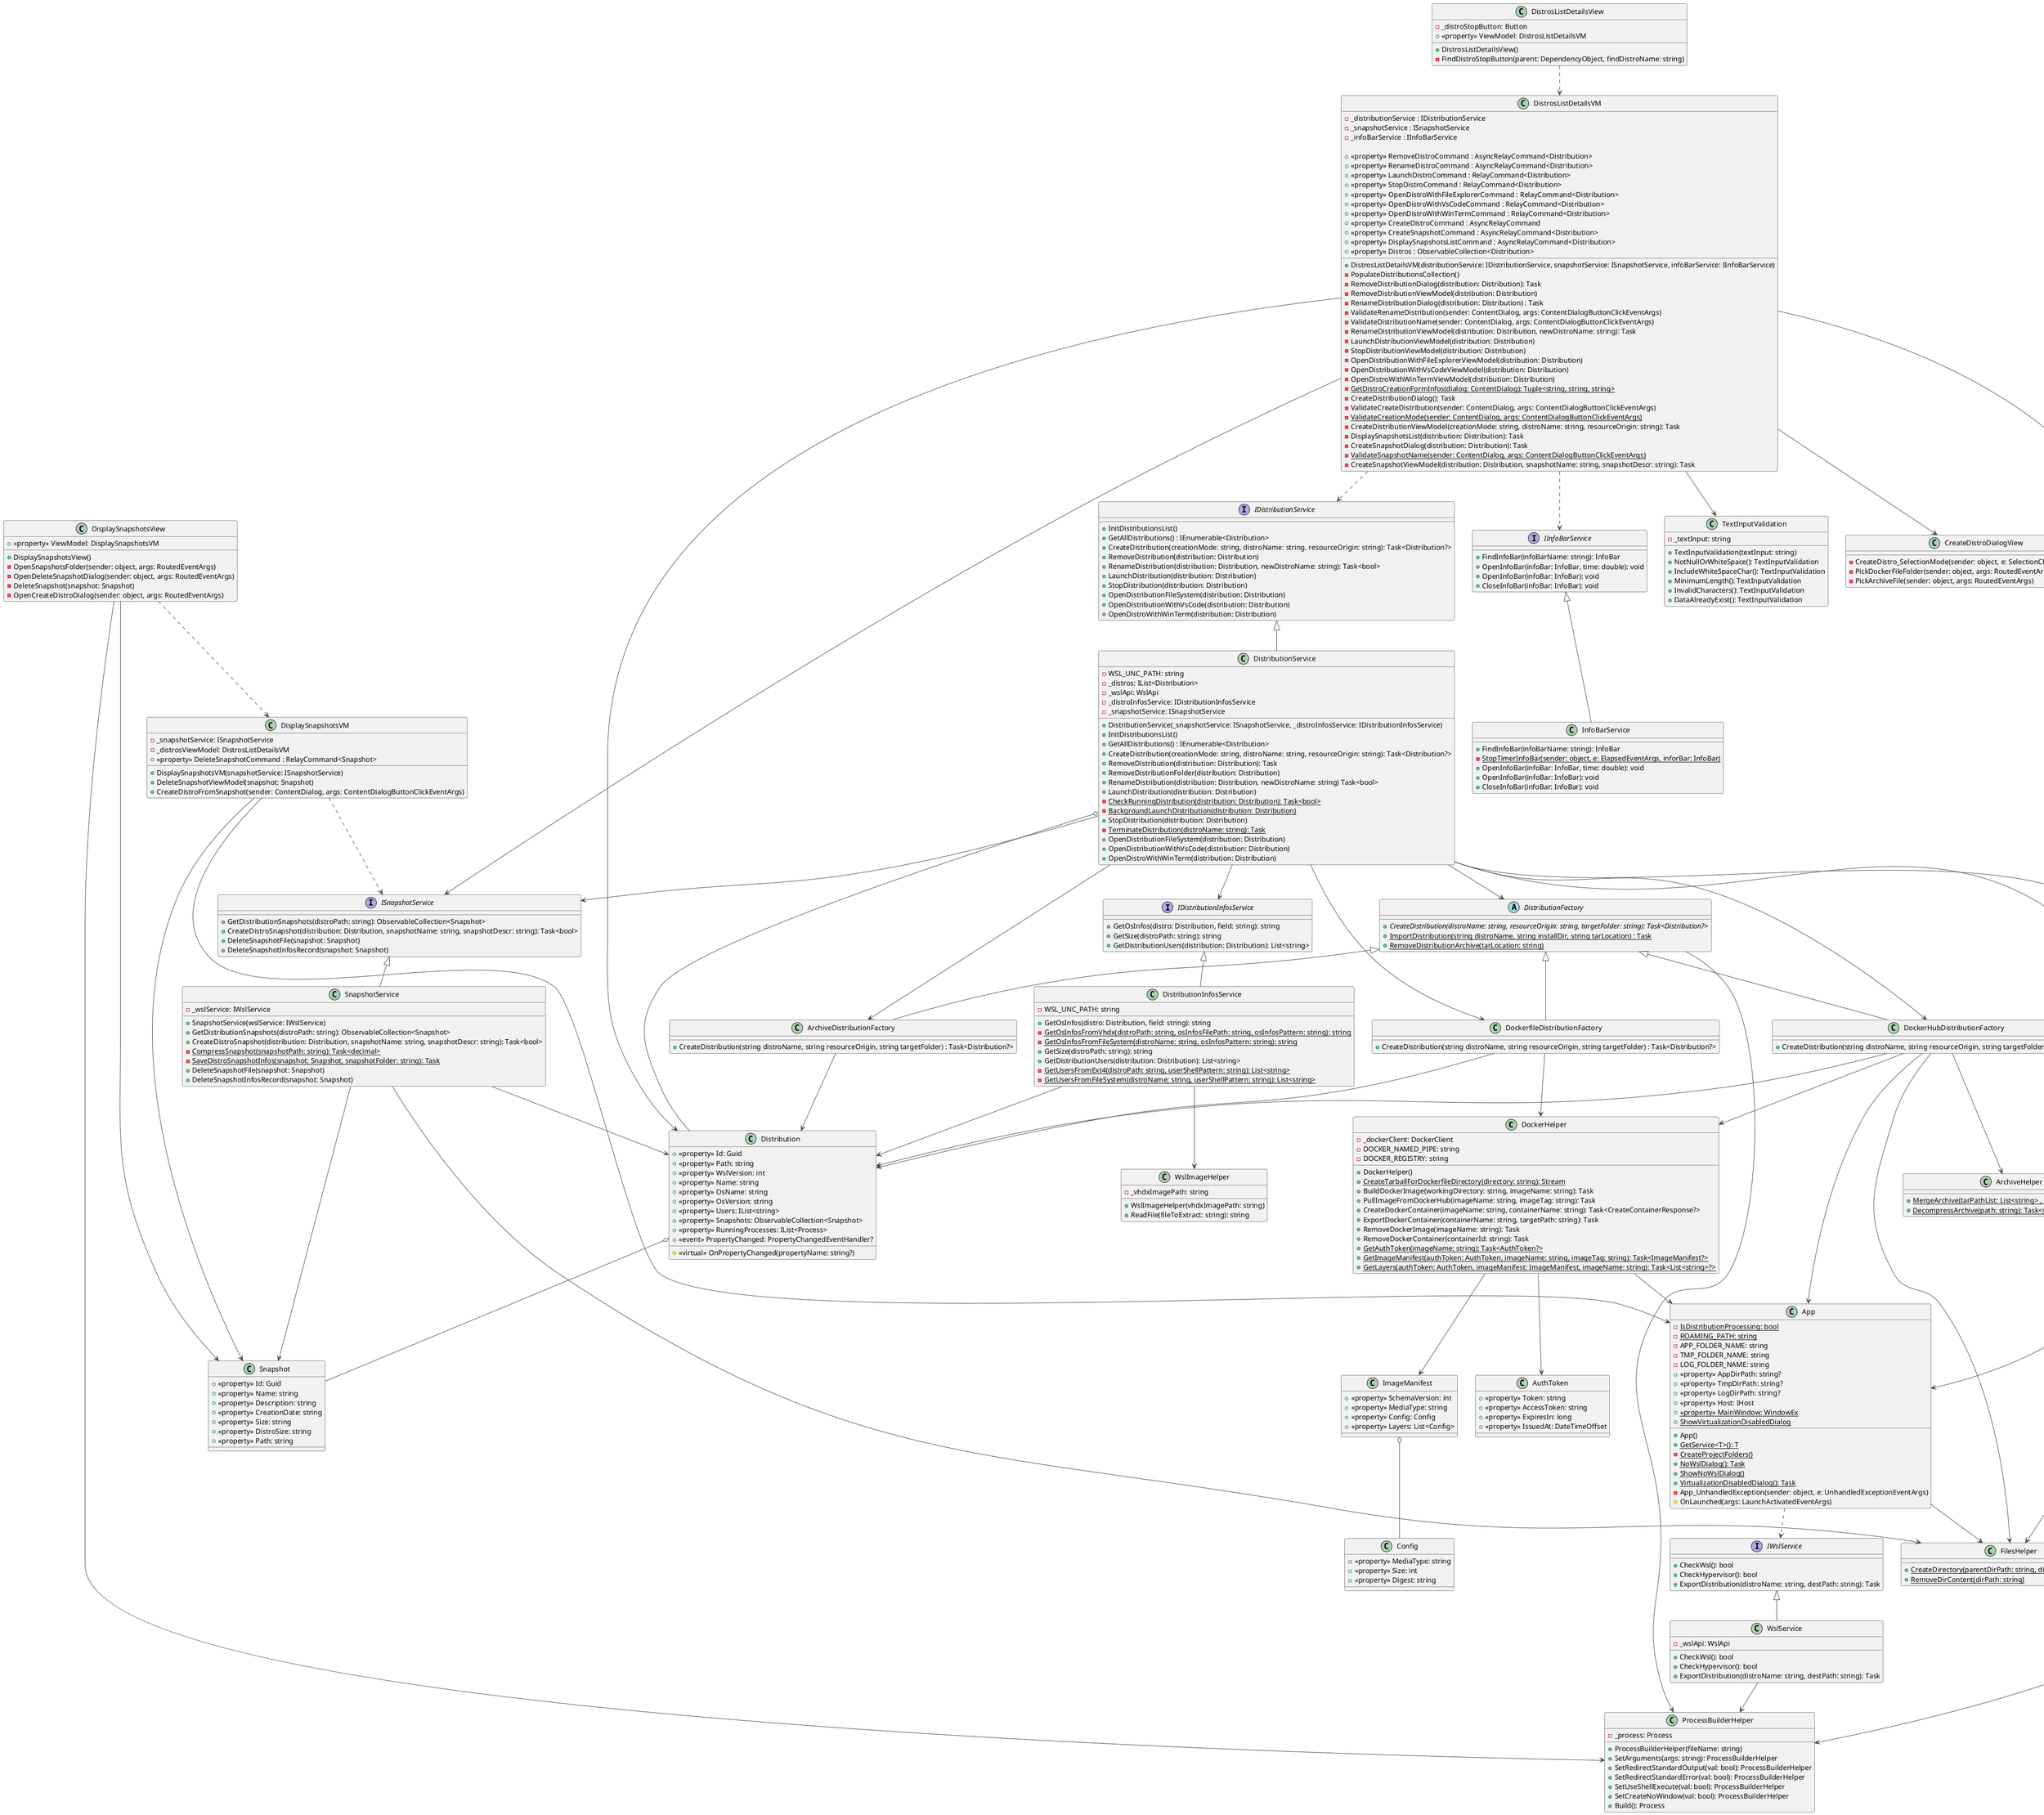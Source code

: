 ﻿@startuml
'https://plantuml.com/class-diagram

!theme vibrant

DockerHelper --> AuthToken
DockerHelper --> ImageManifest
DockerHelper --> App

DistributionFactory <|-- ArchiveDistributionFactory
DistributionFactory <|-- DockerfileDistributionFactory
DistributionFactory <|-- DockerHubDistributionFactory
DistributionFactory --> ProcessBuilderHelper

ArchiveDistributionFactory --> Distribution
DockerfileDistributionFactory --> DockerHelper
DockerfileDistributionFactory --> Distribution
DockerHubDistributionFactory --> DockerHelper
DockerHubDistributionFactory --> Distribution
DockerHubDistributionFactory --> FilesHelper
DockerHubDistributionFactory --> ArchiveHelper
DockerHubDistributionFactory --> App

IDistributionService <|-- DistributionService
DistributionService o-- Distribution
DistributionService --> ProcessBuilderHelper
DistributionService --> FilesHelper
DistributionService --> DistributionFactory
DistributionService --> ArchiveDistributionFactory
DistributionService --> DockerfileDistributionFactory
DistributionService --> DockerHubDistributionFactory
DistributionService --> IDistributionInfosService
DistributionService --> ISnapshotService

IDistributionInfosService <|-- DistributionInfosService
DistributionInfosService --> WslImageHelper
DistributionInfosService --> Distribution

ISnapshotService <|-- SnapshotService
SnapshotService --> FilesHelper
SnapshotService --> Distribution
SnapshotService --> Snapshot

IInfoBarService <|-- InfoBarService

IWslService <|-- WslService
WslService --> ProcessBuilderHelper

Distribution o-- Snapshot
ImageManifest o-- Config


DistrosListDetailsVM ..> IInfoBarService
DistrosListDetailsVM ..> IDistributionService
DistrosListDetailsVM --> TextInputValidation
DistrosListDetailsVM --> Distribution
DistrosListDetailsVM --> App
DistrosListDetailsVM --> CreateDistroDialogView
DistrosListDetailsVM --> ISnapshotService

DisplaySnapshotsVM --> Snapshot
DisplaySnapshotsVM ..> ISnapshotService
DisplaySnapshotsVM --> App

DistrosListDetailsView ..> DistrosListDetailsVM

DisplaySnapshotsView --> ProcessBuilderHelper
DisplaySnapshotsView ..> DisplaySnapshotsVM
DisplaySnapshotsView --> Snapshot


App ..> IWslService
App --> FilesHelper


'--------------Helpers--------------'
class ArchiveHelper{
    + {static} MergeArchive(tarPathList: List<string> , destPath: string): Task
    + {static} DecompressArchive(path: string): Task<string?>
}
class FilesHelper{
    + {static} CreateDirectory(parentDirPath: string, dirName: string): string?
    + {static} RemoveDirContent(dirPath: string)
}
class ProcessBuilderHelper
{
    - _process: Process
    + ProcessBuilderHelper(fileName: string)
    + SetArguments(args: string): ProcessBuilderHelper
    + SetRedirectStandardOutput(val: bool): ProcessBuilderHelper
    + SetRedirectStandardError(val: bool): ProcessBuilderHelper
    + SetUseShellExecute(val: bool): ProcessBuilderHelper
    + SetCreateNoWindow(val: bool): ProcessBuilderHelper
    + Build(): Process
}

class DockerHelper {
  - _dockerClient: DockerClient
  - DOCKER_NAMED_PIPE: string
  - DOCKER_REGISTRY: string
  + DockerHelper()
  + {static} CreateTarballForDockerfileDirectory(directory: string): Stream
  + BuildDockerImage(workingDirectory: string, imageName: string): Task
  + PullImageFromDockerHub(imageName: string, imageTag: string): Task
  + CreateDockerContainer(imageName: string, containerName: string): Task<CreateContainerResponse?>
  + ExportDockerContainer(containerName: string, targetPath: string): Task
  + RemoveDockerImage(imageName: string): Task
  + RemoveDockerContainer(containerId: string): Task
  + {static} GetAuthToken(imageName: string): Task<AuthToken?>
  + {static} GetImageManifest(authToken: AuthToken, imageName: string, imageTag: string): Task<ImageManifest?>
  + {static} GetLayers(authToken: AuthToken, imageManifest: ImageManifest, imageName: string): Task<List<string>?>
}

class TextInputValidation
{
    - _textInput: string
    + TextInputValidation(textInput: string)
    + NotNullOrWhiteSpace(): TextInputValidation
    + IncludeWhiteSpaceChar(): TextInputValidation
    + MinimumLength(): TextInputValidation
    + InvalidCharacters(): TextInputValidation
    + DataAlreadyExist(): TextInputValidation
}

class WslImageHelper {
  - _vhdxImagePath: string
  + WslImageHelper(vhdxImagePath: string)
  + ReadFile(fileToExtract: string): string
}

'--------------Models--------------'

class Distribution
{
    + <<property>> Id: Guid
    + <<property>> Path: string
    + <<property>> WslVersion: int
    + <<property>> Name: string
    + <<property>> OsName: string
    + <<property>> OsVersion: string
    + <<property>> Users: IList<string>
    + <<property>> Snapshots: ObservableCollection<Snapshot>
    + <<property>> RunningProcesses: IList<Process>
    + <<event>> PropertyChanged: PropertyChangedEventHandler?
    # <<virtual>> OnPropertyChanged(propertyName: string?)
}

class Snapshot
{
    + <<property>> Id: Guid
    + <<property>> Name: string
    + <<property>> Description: string
    + <<property>> CreationDate: string
    + <<property>> Size: string
    + <<property>> DistroSize: string
    + <<property>> Path: string
}

class AuthToken
{
    + <<property>> Token: string
    + <<property>> AccessToken: string
    + <<property>> ExpiresIn: long
    + <<property>> IssuedAt: DateTimeOffset
}

class ImageManifest
{
    + <<property>> SchemaVersion: int
    + <<property>> MediaType: string
    + <<property>> Config: Config
    + <<property>> Layers: List<Config>
}

class Config
{
    + <<property>> MediaType: string
    + <<property>> Size: int
    + <<property>> Digest: string
}


'--------------Services--------------'

interface IDistributionService 
{
	+ InitDistributionsList()
	+ GetAllDistributions() : IEnumerable<Distribution>
	+ CreateDistribution(creationMode: string, distroName: string, resourceOrigin: string): Task<Distribution?>
	+ RemoveDistribution(distribution: Distribution)
	+ RenameDistribution(distribution: Distribution, newDistroName: string): Task<bool>
	+ LaunchDistribution(distribution: Distribution)
	+ StopDistribution(distribution: Distribution)
	+ OpenDistributionFileSystem(distribution: Distribution)
	+ OpenDistributionWithVsCode(distribution: Distribution)
	+ OpenDistroWithWinTerm(distribution: Distribution)
}

class DistributionService 
{
	- WSL_UNC_PATH: string
	- _distros: IList<Distribution>
	- _wslApi: WslApi
	- _distroInfosService: IDistributionInfosService
	- _snapshotService: ISnapshotService
	+ DistributionService(_snapshotService: ISnapshotService, _distroInfosService: IDistributionInfosService)
	+ InitDistributionsList()
	+ GetAllDistributions() : IEnumerable<Distribution>
	+ CreateDistribution(creationMode: string, distroName: string, resourceOrigin: string): Task<Distribution?>
	+ RemoveDistribution(distribution: Distribution): Task
	+ RemoveDistributionFolder(distribution: Distribution)
	+ RenameDistribution(distribution: Distribution, newDistroName: string) Task<bool>
	+ LaunchDistribution(distribution: Distribution)
	- {static} CheckRunningDistribution(distribution: Distribution): Task<bool>
	- {static} BackgroundLaunchDistribution(distribution: Distribution)
	+ StopDistribution(distribution: Distribution)
	- {static} TerminateDistribution(distroName: string): Task
	+ OpenDistributionFileSystem(distribution: Distribution)
	+ OpenDistributionWithVsCode(distribution: Distribution)
	+ OpenDistroWithWinTerm(distribution: Distribution)
}

interface IDistributionInfosService 
{
	+ GetOsInfos(distro: Distribution, field: string): string
	+ GetSize(distroPath: string): string
	+ GetDistributionUsers(distribution: Distribution): List<string>
}

class DistributionInfosService 
{
    - WSL_UNC_PATH: string
	+ GetOsInfos(distro: Distribution, field: string): string
	- {static} GetOsInfosFromVhdx(distroPath: string, osInfosFilePath: string, osInfosPattern: string): string
	- {static} GetOsInfosFromFileSystem(distroName: string, osInfosPattern: string): string
	+ GetSize(distroPath: string): string
	+ GetDistributionUsers(distribution: Distribution): List<string>
	- {static} GetUsersFromExt4(distroPath: string, userShellPattern: string): List<string>
	- {static} GetUsersFromFileSystem(distroName: string, userShellPattern: string): List<string>
}

interface ISnapshotService
{
    + GetDistributionSnapshots(distroPath: string): ObservableCollection<Snapshot>
    + CreateDistroSnapshot(distribution: Distribution, snapshotName: string, snapshotDescr: string): Task<bool>
    + DeleteSnapshotFile(snapshot: Snapshot)
    + DeleteSnapshotInfosRecord(snapshot: Snapshot)
}

class SnapshotService
{
    - _wslService: IWslService
    + SnapshotService(wslService: IWslService)
    + GetDistributionSnapshots(distroPath: string): ObservableCollection<Snapshot>
    + CreateDistroSnapshot(distribution: Distribution, snapshotName: string, snapshotDescr: string): Task<bool>
    - {static} CompressSnapshot(snapshotPath: string): Task<decimal>
    - {static} SaveDistroSnapshotInfos(snapshot: Snapshot, snapshotFolder: string): Task
    + DeleteSnapshotFile(snapshot: Snapshot)
    + DeleteSnapshotInfosRecord(snapshot: Snapshot)
}

interface IWslService
{
	+ CheckWsl(): bool
	+ CheckHypervisor(): bool
	+ ExportDistribution(distroName: string, destPath: string): Task
}

class WslService
{
	- _wslApi: WslApi
	+ CheckWsl(): bool
	+ CheckHypervisor(): bool
	+ ExportDistribution(distroName: string, destPath: string): Task
}

interface IInfoBarService 
{
  + FindInfoBar(infoBarName: string): InfoBar
  + OpenInfoBar(infoBar: InfoBar, time: double): void
  + OpenInfoBar(infoBar: InfoBar): void
  + CloseInfoBar(infoBar: InfoBar): void
}

class InfoBarService 
{
  + FindInfoBar(infoBarName: string): InfoBar
  - {static} StopTimerInfoBar(sender: object, e: ElapsedEventArgs, inforBar: InfoBar)
  + OpenInfoBar(infoBar: InfoBar, time: double): void
  + OpenInfoBar(infoBar: InfoBar): void
  + CloseInfoBar(infoBar: InfoBar): void
}

abstract class DistributionFactory
{
    + {abstract} CreateDistribution(distroName: string, resourceOrigin: string, targetFolder: string): Task<Distribution?>
    + {static} ImportDistribution(string distroName, string installDir, string tarLocation) : Task
    + {static} RemoveDistributionArchive(tarLocation: string)
}

class ArchiveDistributionFactory {
  + CreateDistribution(string distroName, string resourceOrigin, string targetFolder) : Task<Distribution?>
}

class DockerfileDistributionFactory {
  + CreateDistribution(string distroName, string resourceOrigin, string targetFolder) : Task<Distribution?>
}

class DockerHubDistributionFactory {
  + CreateDistribution(string distroName, string resourceOrigin, string targetFolder) : Task<Distribution?>
}
'--------------View Models--------------'

class DistrosListDetailsVM 
{
  - _distributionService : IDistributionService
  - _snapshotService : ISnapshotService
  - _infoBarService : IInfoBarService
  
  + <<property>> RemoveDistroCommand : AsyncRelayCommand<Distribution>
  + <<property>> RenameDistroCommand : AsyncRelayCommand<Distribution>
  + <<property>> LaunchDistroCommand : RelayCommand<Distribution>
  + <<property>> StopDistroCommand : RelayCommand<Distribution>
  + <<property>> OpenDistroWithFileExplorerCommand : RelayCommand<Distribution>
  + <<property>> OpenDistroWithVsCodeCommand : RelayCommand<Distribution>
  + <<property>> OpenDistroWithWinTermCommand : RelayCommand<Distribution>
  + <<property>> CreateDistroCommand : AsyncRelayCommand
  + <<property>> CreateSnapshotCommand : AsyncRelayCommand<Distribution>
  + <<property>> DisplaySnapshotsListCommand : AsyncRelayCommand<Distribution>
  + <<property>> Distros : ObservableCollection<Distribution>
  
  
  + DistrosListDetailsVM(distributionService: IDistributionService, snapshotService: ISnapshotService, infoBarService: IInfoBarService)
  - PopulateDistributionsCollection()
  - RemoveDistributionDialog(distribution: Distribution): Task
  - RemoveDistributionViewModel(distribution: Distribution)
  - RenameDistributionDialog(distribution: Distribution) : Task
  - ValidateRenameDistribution(sender: ContentDialog, args: ContentDialogButtonClickEventArgs)
  - ValidateDistributionName(sender: ContentDialog, args: ContentDialogButtonClickEventArgs)
  - RenameDistributionViewModel(distribution: Distribution, newDistroName: string): Task
  - LaunchDistributionViewModel(distribution: Distribution)
  - StopDistributionViewModel(distribution: Distribution)
  - OpenDistributionWithFileExplorerViewModel(distribution: Distribution)
  - OpenDistributionWithVsCodeViewModel(distribution: Distribution)
  - OpenDistroWithWinTermViewModel(distribution: Distribution)
  - {static} GetDistroCreationFormInfos(dialog: ContentDialog): Tuple<string, string, string>
  - CreateDistributionDialog(): Task
  - ValidateCreateDistribution(sender: ContentDialog, args: ContentDialogButtonClickEventArgs)
  - {static} ValidateCreationMode(sender: ContentDialog, args: ContentDialogButtonClickEventArgs)
  - CreateDistributionViewModel(creationMode: string, distroName: string, resourceOrigin: string): Task
  - DisplaySnapshotsList(distribution: Distribution): Task
  - CreateSnapshotDialog(distribution: Distribution): Task
  - {static} ValidateSnapshotName(sender: ContentDialog, args: ContentDialogButtonClickEventArgs)
  - CreateSnapshotViewModel(distribution: Distribution, snapshotName: string, snapshotDescr: string): Task
}

class DisplaySnapshotsVM
{
    - _snapshotService: ISnapshotService
    - _distrosViewModel: DistrosListDetailsVM
    + <<property>> DeleteSnapshotCommand : RelayCommand<Snapshot>
    + DisplaySnapshotsVM(snapshotService: ISnapshotService)
    + DeleteSnapshotViewModel(snapshot: Snapshot)
    + CreateDistroFromSnapshot(sender: ContentDialog, args: ContentDialogButtonClickEventArgs)
}

'--------------Views--------------'

class DistrosListDetailsView
{
    - _distroStopButton: Button
    + <<property>> ViewModel: DistrosListDetailsVM
    + DistrosListDetailsView()
    - FindDistroStopButton(parent: DependencyObject, findDistroName: string)
}

class DisplaySnapshotsView
{
    + <<property>> ViewModel: DisplaySnapshotsVM
    + DisplaySnapshotsView()
    - OpenSnapshotsFolder(sender: object, args: RoutedEventArgs)
    - OpenDeleteSnapshotDialog(sender: object, args: RoutedEventArgs)
    - DeleteSnapshot(snapshot: Snapshot)
    - OpenCreateDistroDialog(sender: object, args: RoutedEventArgs)
}

class CreateDistroDialogView
{
    - CreateDistro_SelectionMode(sender: object, e: SelectionChangedEventArgs)
    - PickDockerFileFolder(sender: object, args: RoutedEventArgs)
    - PickArchiveFile(sender: object, args: RoutedEventArgs)
}

class App
{
    - {static} IsDistributionProcessing: bool
    - {static} ROAMING_PATH: string
    - APP_FOLDER_NAME: string
    - TMP_FOLDER_NAME: string
    - LOG_FOLDER_NAME: string
    + <<property>> AppDirPath: string?
    + <<property>> TmpDirPath: string?
    + <<property>> LogDirPath: string?
    + <<property>> Host: IHost
    + {static} <<property>> MainWindow: WindowEx
    + App()
    + {static} GetService<T>(): T
    - {static} CreateProjectFolders()
    + {static} NoWslDialog(): Task
    + {static} ShowNoWslDialog()
    + {static} VirtualizationDisabledDialog(): Task
    + {static} ShowVirtualizationDisabledDialog
    - App_UnhandledException(sender: object, e: UnhandledExceptionEventArgs)
    # OnLaunched(args: LaunchActivatedEventArgs)
}

@enduml